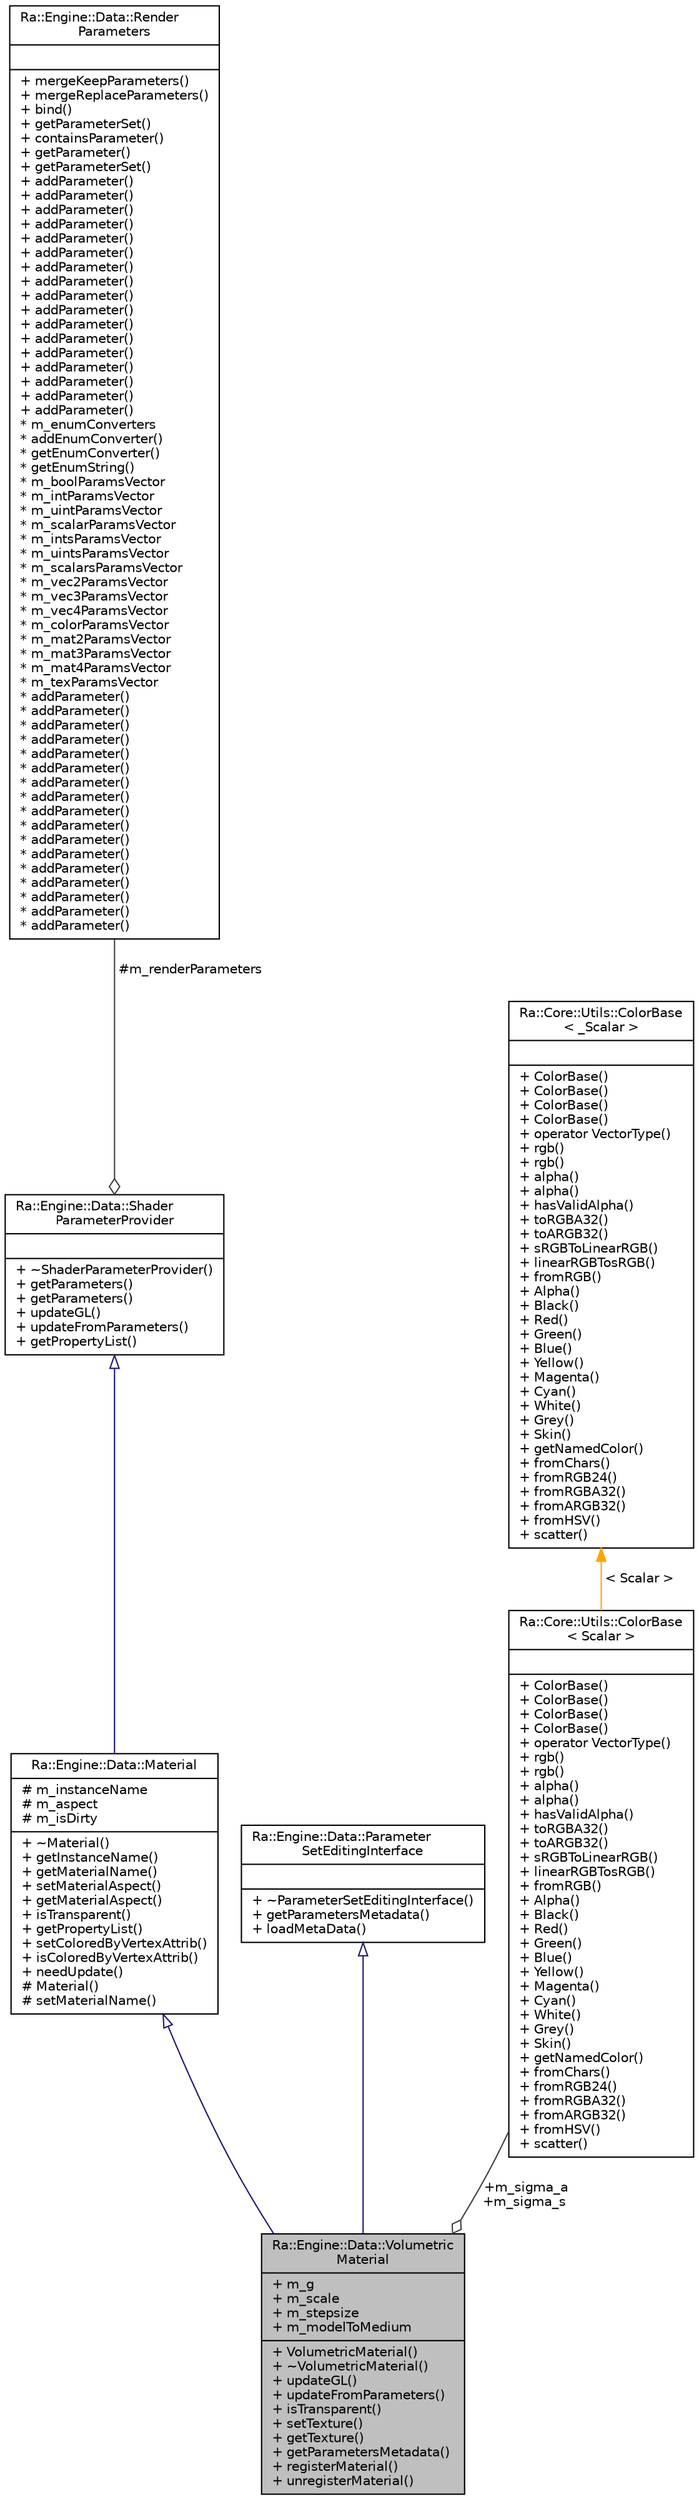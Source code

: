 digraph "Ra::Engine::Data::VolumetricMaterial"
{
 // INTERACTIVE_SVG=YES
 // LATEX_PDF_SIZE
  edge [fontname="Helvetica",fontsize="10",labelfontname="Helvetica",labelfontsize="10"];
  node [fontname="Helvetica",fontsize="10",shape=record];
  Node1 [label="{Ra::Engine::Data::Volumetric\lMaterial\n|+ m_g\l+ m_scale\l+ m_stepsize\l+ m_modelToMedium\l|+ VolumetricMaterial()\l+ ~VolumetricMaterial()\l+ updateGL()\l+ updateFromParameters()\l+ isTransparent()\l+ setTexture()\l+ getTexture()\l+ getParametersMetadata()\l+ registerMaterial()\l+ unregisterMaterial()\l}",height=0.2,width=0.4,color="black", fillcolor="grey75", style="filled", fontcolor="black",tooltip=" "];
  Node2 -> Node1 [dir="back",color="midnightblue",fontsize="10",style="solid",arrowtail="onormal",fontname="Helvetica"];
  Node2 [label="{Ra::Engine::Data::Material\n|# m_instanceName\l# m_aspect\l# m_isDirty\l|+ ~Material()\l+ getInstanceName()\l+ getMaterialName()\l+ setMaterialAspect()\l+ getMaterialAspect()\l+ isTransparent()\l+ getPropertyList()\l+ setColoredByVertexAttrib()\l+ isColoredByVertexAttrib()\l+ needUpdate()\l# Material()\l# setMaterialName()\l}",height=0.2,width=0.4,color="black", fillcolor="white", style="filled",URL="$classRa_1_1Engine_1_1Data_1_1Material.html",tooltip=" "];
  Node3 -> Node2 [dir="back",color="midnightblue",fontsize="10",style="solid",arrowtail="onormal",fontname="Helvetica"];
  Node3 [label="{Ra::Engine::Data::Shader\lParameterProvider\n||+ ~ShaderParameterProvider()\l+ getParameters()\l+ getParameters()\l+ updateGL()\l+ updateFromParameters()\l+ getPropertyList()\l}",height=0.2,width=0.4,color="black", fillcolor="white", style="filled",URL="$classRa_1_1Engine_1_1Data_1_1ShaderParameterProvider.html",tooltip=" "];
  Node4 -> Node3 [color="grey25",fontsize="10",style="solid",label=" #m_renderParameters" ,arrowhead="odiamond",fontname="Helvetica"];
  Node4 [label="{Ra::Engine::Data::Render\lParameters\n||+ mergeKeepParameters()\l+ mergeReplaceParameters()\l+ bind()\l+ getParameterSet()\l+ containsParameter()\l+ getParameter()\l+ getParameterSet()\l+ addParameter()\l+ addParameter()\l+ addParameter()\l+ addParameter()\l+ addParameter()\l+ addParameter()\l+ addParameter()\l+ addParameter()\l+ addParameter()\l+ addParameter()\l+ addParameter()\l+ addParameter()\l+ addParameter()\l+ addParameter()\l+ addParameter()\l+ addParameter()\l+ addParameter()\l* m_enumConverters\l* addEnumConverter()\l* getEnumConverter()\l* getEnumString()\l* m_boolParamsVector\l* m_intParamsVector\l* m_uintParamsVector\l* m_scalarParamsVector\l* m_intsParamsVector\l* m_uintsParamsVector\l* m_scalarsParamsVector\l* m_vec2ParamsVector\l* m_vec3ParamsVector\l* m_vec4ParamsVector\l* m_colorParamsVector\l* m_mat2ParamsVector\l* m_mat3ParamsVector\l* m_mat4ParamsVector\l* m_texParamsVector\l* addParameter()\l* addParameter()\l* addParameter()\l* addParameter()\l* addParameter()\l* addParameter()\l* addParameter()\l* addParameter()\l* addParameter()\l* addParameter()\l* addParameter()\l* addParameter()\l* addParameter()\l* addParameter()\l* addParameter()\l* addParameter()\l* addParameter()\l}",height=0.2,width=0.4,color="black", fillcolor="white", style="filled",URL="$classRa_1_1Engine_1_1Data_1_1RenderParameters.html",tooltip=" "];
  Node5 -> Node1 [dir="back",color="midnightblue",fontsize="10",style="solid",arrowtail="onormal",fontname="Helvetica"];
  Node5 [label="{Ra::Engine::Data::Parameter\lSetEditingInterface\n||+ ~ParameterSetEditingInterface()\l+ getParametersMetadata()\l+ loadMetaData()\l}",height=0.2,width=0.4,color="black", fillcolor="white", style="filled",URL="$classRa_1_1Engine_1_1Data_1_1ParameterSetEditingInterface.html",tooltip=" "];
  Node6 -> Node1 [color="grey25",fontsize="10",style="solid",label=" +m_sigma_a\n+m_sigma_s" ,arrowhead="odiamond",fontname="Helvetica"];
  Node6 [label="{Ra::Core::Utils::ColorBase\l\< Scalar \>\n||+ ColorBase()\l+ ColorBase()\l+ ColorBase()\l+ ColorBase()\l+ operator VectorType()\l+ rgb()\l+ rgb()\l+ alpha()\l+ alpha()\l+ hasValidAlpha()\l+ toRGBA32()\l+ toARGB32()\l+ sRGBToLinearRGB()\l+ linearRGBTosRGB()\l+ fromRGB()\l+ Alpha()\l+ Black()\l+ Red()\l+ Green()\l+ Blue()\l+ Yellow()\l+ Magenta()\l+ Cyan()\l+ White()\l+ Grey()\l+ Skin()\l+ getNamedColor()\l+ fromChars()\l+ fromRGB24()\l+ fromRGBA32()\l+ fromARGB32()\l+ fromHSV()\l+ scatter()\l}",height=0.2,width=0.4,color="black", fillcolor="white", style="filled",URL="$classRa_1_1Core_1_1Utils_1_1ColorBase.html",tooltip=" "];
  Node7 -> Node6 [dir="back",color="orange",fontsize="10",style="solid",label=" \< Scalar \>" ,fontname="Helvetica"];
  Node7 [label="{Ra::Core::Utils::ColorBase\l\< _Scalar \>\n||+ ColorBase()\l+ ColorBase()\l+ ColorBase()\l+ ColorBase()\l+ operator VectorType()\l+ rgb()\l+ rgb()\l+ alpha()\l+ alpha()\l+ hasValidAlpha()\l+ toRGBA32()\l+ toARGB32()\l+ sRGBToLinearRGB()\l+ linearRGBTosRGB()\l+ fromRGB()\l+ Alpha()\l+ Black()\l+ Red()\l+ Green()\l+ Blue()\l+ Yellow()\l+ Magenta()\l+ Cyan()\l+ White()\l+ Grey()\l+ Skin()\l+ getNamedColor()\l+ fromChars()\l+ fromRGB24()\l+ fromRGBA32()\l+ fromARGB32()\l+ fromHSV()\l+ scatter()\l}",height=0.2,width=0.4,color="black", fillcolor="white", style="filled",URL="$classRa_1_1Core_1_1Utils_1_1ColorBase.html",tooltip=" "];
}

